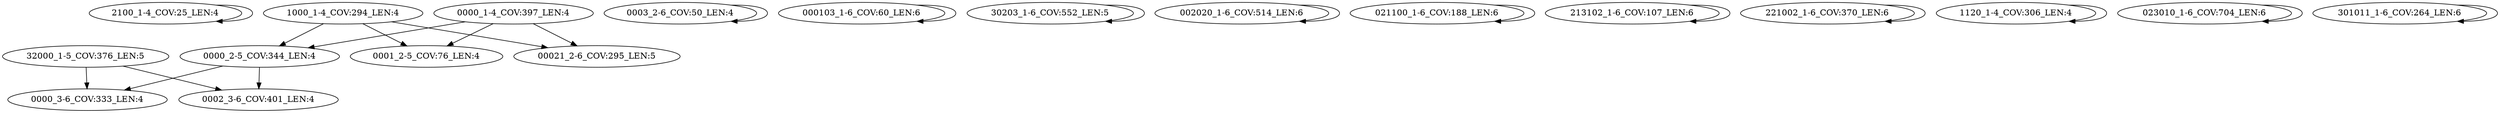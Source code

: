 digraph G {
    "2100_1-4_COV:25_LEN:4" -> "2100_1-4_COV:25_LEN:4";
    "32000_1-5_COV:376_LEN:5" -> "0000_3-6_COV:333_LEN:4";
    "32000_1-5_COV:376_LEN:5" -> "0002_3-6_COV:401_LEN:4";
    "0003_2-6_COV:50_LEN:4" -> "0003_2-6_COV:50_LEN:4";
    "000103_1-6_COV:60_LEN:6" -> "000103_1-6_COV:60_LEN:6";
    "30203_1-6_COV:552_LEN:5" -> "30203_1-6_COV:552_LEN:5";
    "1000_1-4_COV:294_LEN:4" -> "0001_2-5_COV:76_LEN:4";
    "1000_1-4_COV:294_LEN:4" -> "00021_2-6_COV:295_LEN:5";
    "1000_1-4_COV:294_LEN:4" -> "0000_2-5_COV:344_LEN:4";
    "002020_1-6_COV:514_LEN:6" -> "002020_1-6_COV:514_LEN:6";
    "021100_1-6_COV:188_LEN:6" -> "021100_1-6_COV:188_LEN:6";
    "213102_1-6_COV:107_LEN:6" -> "213102_1-6_COV:107_LEN:6";
    "0000_1-4_COV:397_LEN:4" -> "0001_2-5_COV:76_LEN:4";
    "0000_1-4_COV:397_LEN:4" -> "00021_2-6_COV:295_LEN:5";
    "0000_1-4_COV:397_LEN:4" -> "0000_2-5_COV:344_LEN:4";
    "0000_2-5_COV:344_LEN:4" -> "0000_3-6_COV:333_LEN:4";
    "0000_2-5_COV:344_LEN:4" -> "0002_3-6_COV:401_LEN:4";
    "221002_1-6_COV:370_LEN:6" -> "221002_1-6_COV:370_LEN:6";
    "1120_1-4_COV:306_LEN:4" -> "1120_1-4_COV:306_LEN:4";
    "023010_1-6_COV:704_LEN:6" -> "023010_1-6_COV:704_LEN:6";
    "301011_1-6_COV:264_LEN:6" -> "301011_1-6_COV:264_LEN:6";
}
